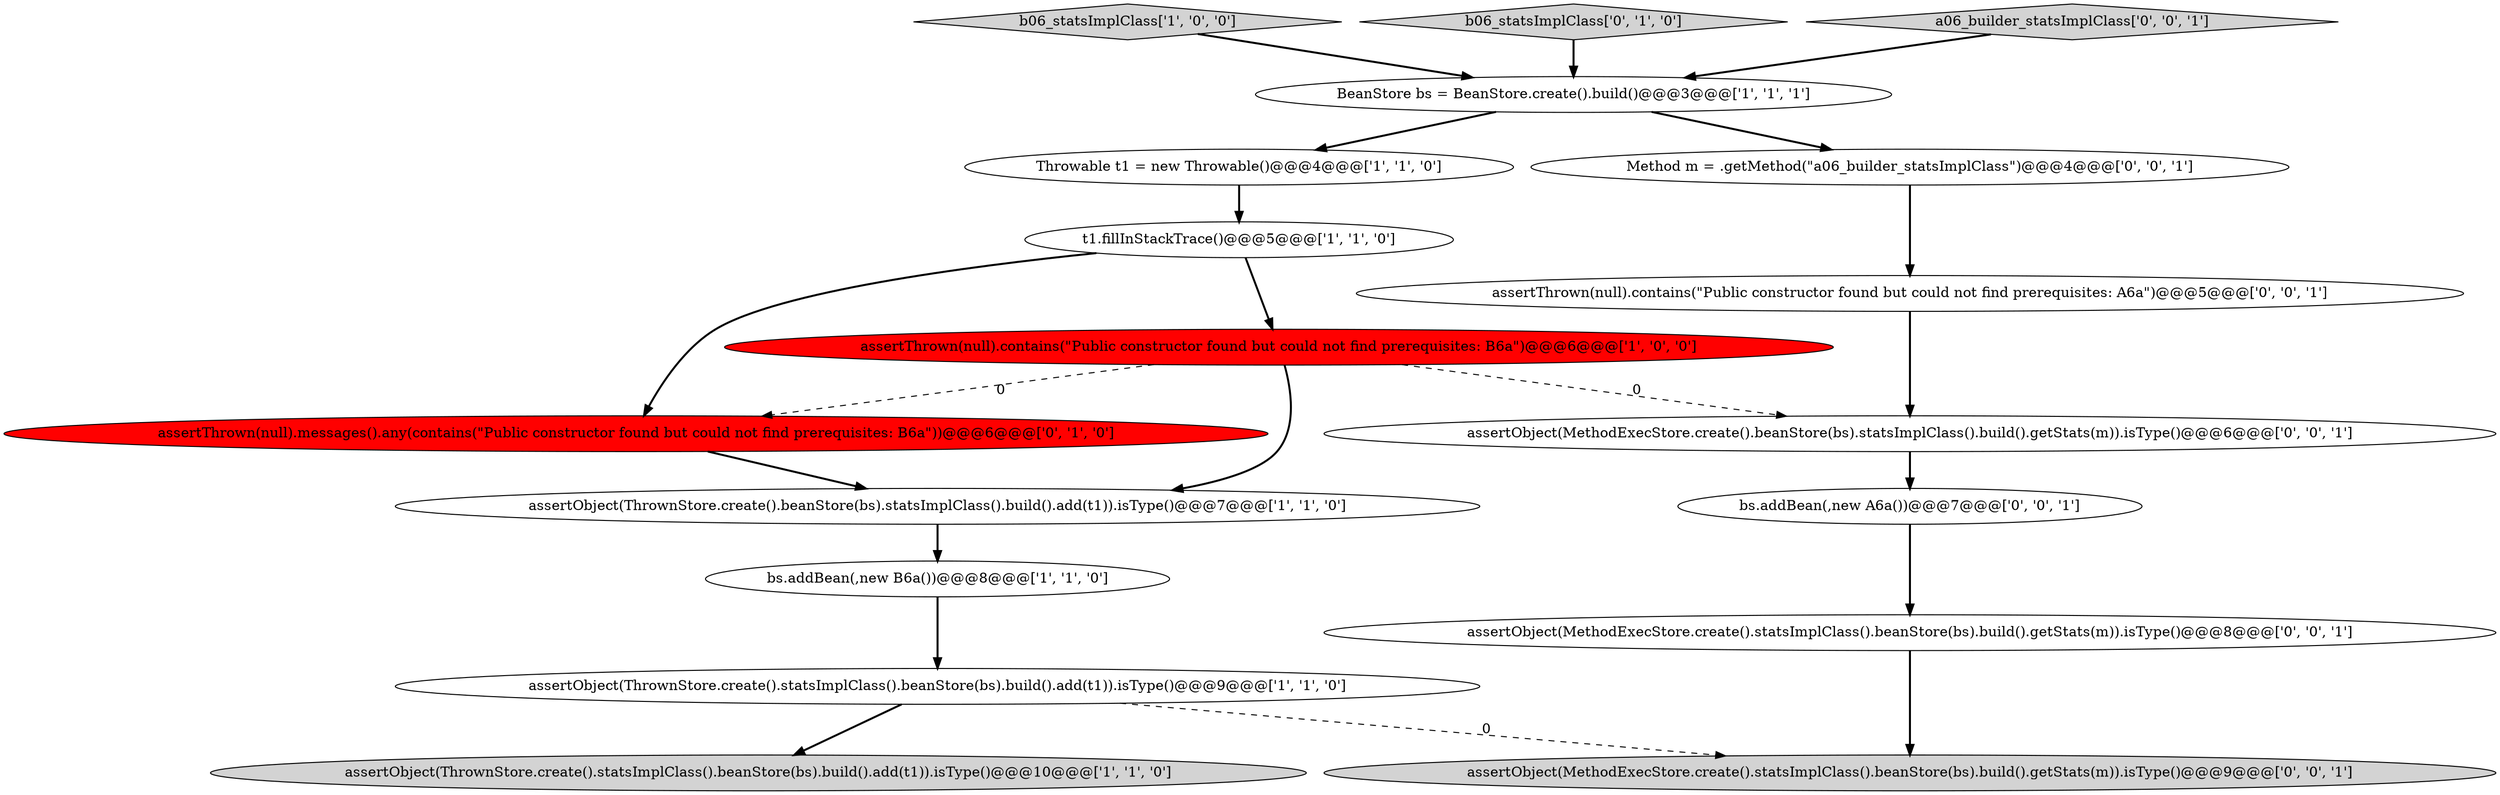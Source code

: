 digraph {
6 [style = filled, label = "assertObject(ThrownStore.create().beanStore(bs).statsImplClass().build().add(t1)).isType()@@@7@@@['1', '1', '0']", fillcolor = white, shape = ellipse image = "AAA0AAABBB1BBB"];
4 [style = filled, label = "Throwable t1 = new Throwable()@@@4@@@['1', '1', '0']", fillcolor = white, shape = ellipse image = "AAA0AAABBB1BBB"];
14 [style = filled, label = "bs.addBean(,new A6a())@@@7@@@['0', '0', '1']", fillcolor = white, shape = ellipse image = "AAA0AAABBB3BBB"];
15 [style = filled, label = "assertObject(MethodExecStore.create().beanStore(bs).statsImplClass().build().getStats(m)).isType()@@@6@@@['0', '0', '1']", fillcolor = white, shape = ellipse image = "AAA0AAABBB3BBB"];
5 [style = filled, label = "assertObject(ThrownStore.create().statsImplClass().beanStore(bs).build().add(t1)).isType()@@@10@@@['1', '1', '0']", fillcolor = lightgray, shape = ellipse image = "AAA0AAABBB1BBB"];
1 [style = filled, label = "t1.fillInStackTrace()@@@5@@@['1', '1', '0']", fillcolor = white, shape = ellipse image = "AAA0AAABBB1BBB"];
11 [style = filled, label = "assertThrown(null).contains(\"Public constructor found but could not find prerequisites: A6a\")@@@5@@@['0', '0', '1']", fillcolor = white, shape = ellipse image = "AAA0AAABBB3BBB"];
3 [style = filled, label = "BeanStore bs = BeanStore.create().build()@@@3@@@['1', '1', '1']", fillcolor = white, shape = ellipse image = "AAA0AAABBB1BBB"];
2 [style = filled, label = "b06_statsImplClass['1', '0', '0']", fillcolor = lightgray, shape = diamond image = "AAA0AAABBB1BBB"];
9 [style = filled, label = "assertThrown(null).messages().any(contains(\"Public constructor found but could not find prerequisites: B6a\"))@@@6@@@['0', '1', '0']", fillcolor = red, shape = ellipse image = "AAA1AAABBB2BBB"];
10 [style = filled, label = "b06_statsImplClass['0', '1', '0']", fillcolor = lightgray, shape = diamond image = "AAA0AAABBB2BBB"];
13 [style = filled, label = "assertObject(MethodExecStore.create().statsImplClass().beanStore(bs).build().getStats(m)).isType()@@@9@@@['0', '0', '1']", fillcolor = lightgray, shape = ellipse image = "AAA0AAABBB3BBB"];
8 [style = filled, label = "bs.addBean(,new B6a())@@@8@@@['1', '1', '0']", fillcolor = white, shape = ellipse image = "AAA0AAABBB1BBB"];
0 [style = filled, label = "assertObject(ThrownStore.create().statsImplClass().beanStore(bs).build().add(t1)).isType()@@@9@@@['1', '1', '0']", fillcolor = white, shape = ellipse image = "AAA0AAABBB1BBB"];
16 [style = filled, label = "a06_builder_statsImplClass['0', '0', '1']", fillcolor = lightgray, shape = diamond image = "AAA0AAABBB3BBB"];
12 [style = filled, label = "assertObject(MethodExecStore.create().statsImplClass().beanStore(bs).build().getStats(m)).isType()@@@8@@@['0', '0', '1']", fillcolor = white, shape = ellipse image = "AAA0AAABBB3BBB"];
7 [style = filled, label = "assertThrown(null).contains(\"Public constructor found but could not find prerequisites: B6a\")@@@6@@@['1', '0', '0']", fillcolor = red, shape = ellipse image = "AAA1AAABBB1BBB"];
17 [style = filled, label = "Method m = .getMethod(\"a06_builder_statsImplClass\")@@@4@@@['0', '0', '1']", fillcolor = white, shape = ellipse image = "AAA0AAABBB3BBB"];
16->3 [style = bold, label=""];
15->14 [style = bold, label=""];
2->3 [style = bold, label=""];
10->3 [style = bold, label=""];
3->4 [style = bold, label=""];
1->7 [style = bold, label=""];
11->15 [style = bold, label=""];
1->9 [style = bold, label=""];
9->6 [style = bold, label=""];
8->0 [style = bold, label=""];
12->13 [style = bold, label=""];
7->9 [style = dashed, label="0"];
14->12 [style = bold, label=""];
0->13 [style = dashed, label="0"];
7->6 [style = bold, label=""];
6->8 [style = bold, label=""];
7->15 [style = dashed, label="0"];
3->17 [style = bold, label=""];
4->1 [style = bold, label=""];
0->5 [style = bold, label=""];
17->11 [style = bold, label=""];
}
